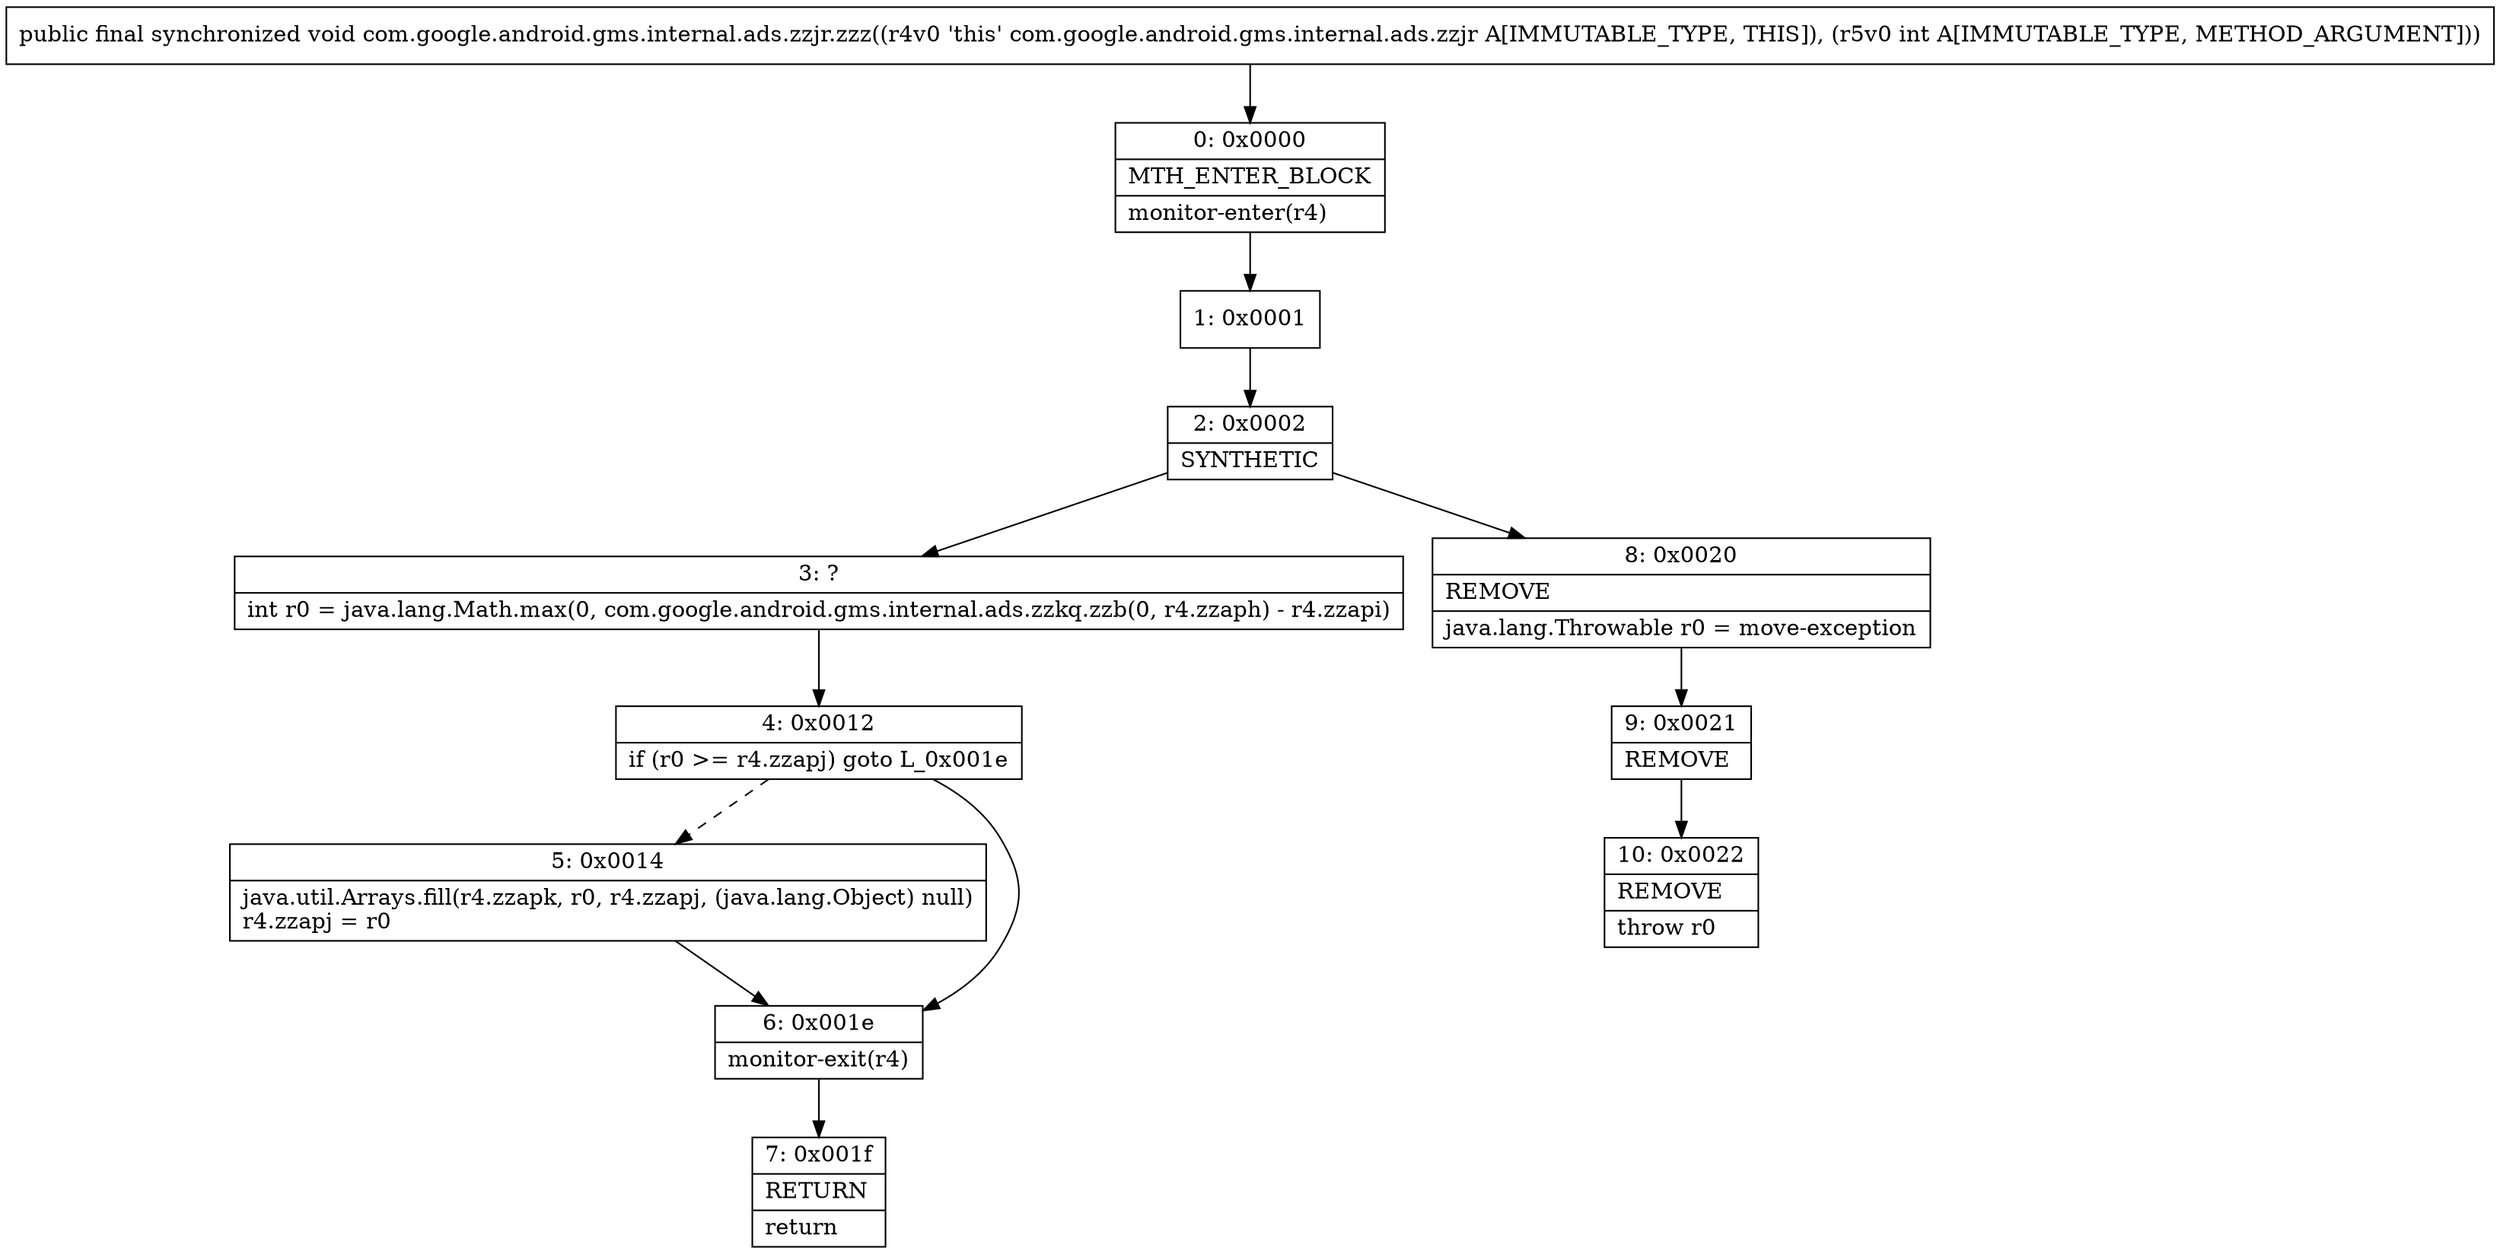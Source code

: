 digraph "CFG forcom.google.android.gms.internal.ads.zzjr.zzz(I)V" {
Node_0 [shape=record,label="{0\:\ 0x0000|MTH_ENTER_BLOCK\l|monitor\-enter(r4)\l}"];
Node_1 [shape=record,label="{1\:\ 0x0001}"];
Node_2 [shape=record,label="{2\:\ 0x0002|SYNTHETIC\l}"];
Node_3 [shape=record,label="{3\:\ ?|int r0 = java.lang.Math.max(0, com.google.android.gms.internal.ads.zzkq.zzb(0, r4.zzaph) \- r4.zzapi)\l}"];
Node_4 [shape=record,label="{4\:\ 0x0012|if (r0 \>= r4.zzapj) goto L_0x001e\l}"];
Node_5 [shape=record,label="{5\:\ 0x0014|java.util.Arrays.fill(r4.zzapk, r0, r4.zzapj, (java.lang.Object) null)\lr4.zzapj = r0\l}"];
Node_6 [shape=record,label="{6\:\ 0x001e|monitor\-exit(r4)\l}"];
Node_7 [shape=record,label="{7\:\ 0x001f|RETURN\l|return\l}"];
Node_8 [shape=record,label="{8\:\ 0x0020|REMOVE\l|java.lang.Throwable r0 = move\-exception\l}"];
Node_9 [shape=record,label="{9\:\ 0x0021|REMOVE\l}"];
Node_10 [shape=record,label="{10\:\ 0x0022|REMOVE\l|throw r0\l}"];
MethodNode[shape=record,label="{public final synchronized void com.google.android.gms.internal.ads.zzjr.zzz((r4v0 'this' com.google.android.gms.internal.ads.zzjr A[IMMUTABLE_TYPE, THIS]), (r5v0 int A[IMMUTABLE_TYPE, METHOD_ARGUMENT])) }"];
MethodNode -> Node_0;
Node_0 -> Node_1;
Node_1 -> Node_2;
Node_2 -> Node_3;
Node_2 -> Node_8;
Node_3 -> Node_4;
Node_4 -> Node_5[style=dashed];
Node_4 -> Node_6;
Node_5 -> Node_6;
Node_6 -> Node_7;
Node_8 -> Node_9;
Node_9 -> Node_10;
}


